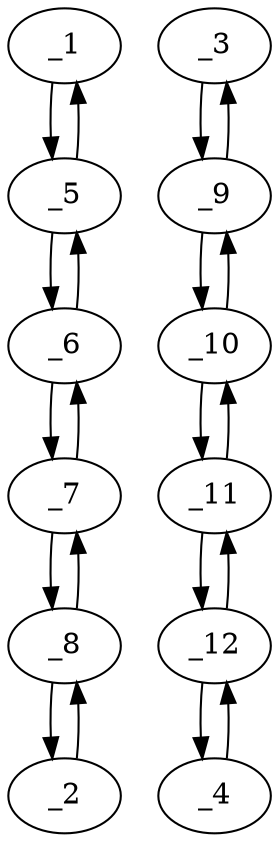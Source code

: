 digraph s1321_06 {
	_1	 [x="30.000000",
		y="65.000000"];
	_5	 [x="48.000000",
		y="67.000000"];
	_1 -> _5	 [angle="0.110657",
		orient="0.110432"];
	_2	 [x="104.000000",
		y="92.000000"];
	_8	 [x="93.000000",
		y="83.000000"];
	_2 -> _8	 [angle="-2.455863",
		orient="-0.633238"];
	_3	 [x="136.000000",
		y="102.000000"];
	_9	 [x="149.000000",
		y="111.000000"];
	_3 -> _9	 [angle="0.605545",
		orient="0.569210"];
	_4	 [x="225.000000",
		y="123.000000"];
	_12	 [x="207.000000",
		y="119.000000"];
	_4 -> _12	 [angle="-2.922924",
		orient="-0.216930"];
	_5 -> _1	 [angle="-3.030935",
		orient="-0.110432"];
	_6	 [x="57.000000",
		y="78.000000"];
	_5 -> _6	 [angle="0.885067",
		orient="0.773957"];
	_6 -> _5	 [angle="-2.256526",
		orient="-0.773957"];
	_7	 [x="77.000000",
		y="79.000000"];
	_6 -> _7	 [angle="0.049958",
		orient="0.049938"];
	_7 -> _6	 [angle="-3.091634",
		orient="-0.049938"];
	_7 -> _8	 [angle="0.244979",
		orient="0.242536"];
	_8 -> _2	 [angle="0.685730",
		orient="0.633238"];
	_8 -> _7	 [angle="-2.896614",
		orient="-0.242536"];
	_9 -> _3	 [angle="-2.536048",
		orient="-0.569210"];
	_10	 [x="167.000000",
		y="115.000000"];
	_9 -> _10	 [angle="0.218669",
		orient="0.216930"];
	_10 -> _9	 [angle="-2.922924",
		orient="-0.216930"];
	_11	 [x="185.000000",
		y="119.000000"];
	_10 -> _11	 [angle="0.218669",
		orient="0.216930"];
	_11 -> _10	 [angle="-2.922924",
		orient="-0.216930"];
	_11 -> _12	 [angle="0.000000",
		orient="0.000000"];
	_12 -> _4	 [angle="0.218669",
		orient="0.216930"];
	_12 -> _11	 [angle="3.141593",
		orient="0.000000"];
}
